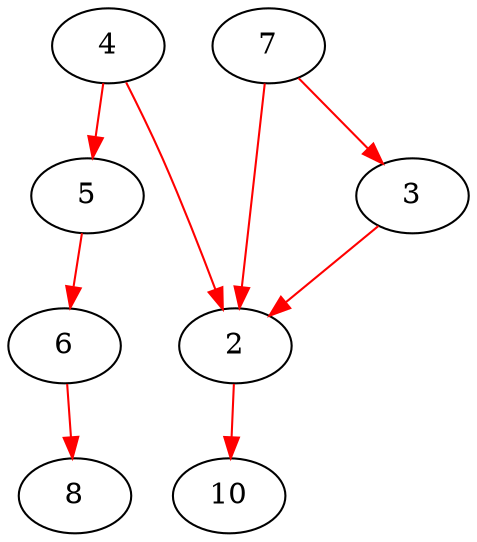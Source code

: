 strict digraph {


	"6" [  weight=0 ];

	"6" -> "8" [ color="red",  weight=0 ];

	"8" [  weight=0 ];

	"7" [  weight=0 ];

	"7" -> "2" [ color="red",  weight=0 ];

	"7" -> "3" [ color="red",  weight=0 ];

	"2" [  weight=0 ];

	"2" -> "10" [ color="red",  weight=0 ];

	"10" [  weight=0 ];

	"3" [  weight=0 ];

	"3" -> "2" [ color="red",  weight=0 ];

	"4" [  weight=0 ];

	"4" -> "2" [ color="red",  weight=0 ];

	"4" -> "5" [ color="red",  weight=0 ];

	"5" [  weight=0 ];

	"5" -> "6" [ color="red",  weight=0 ];

}
